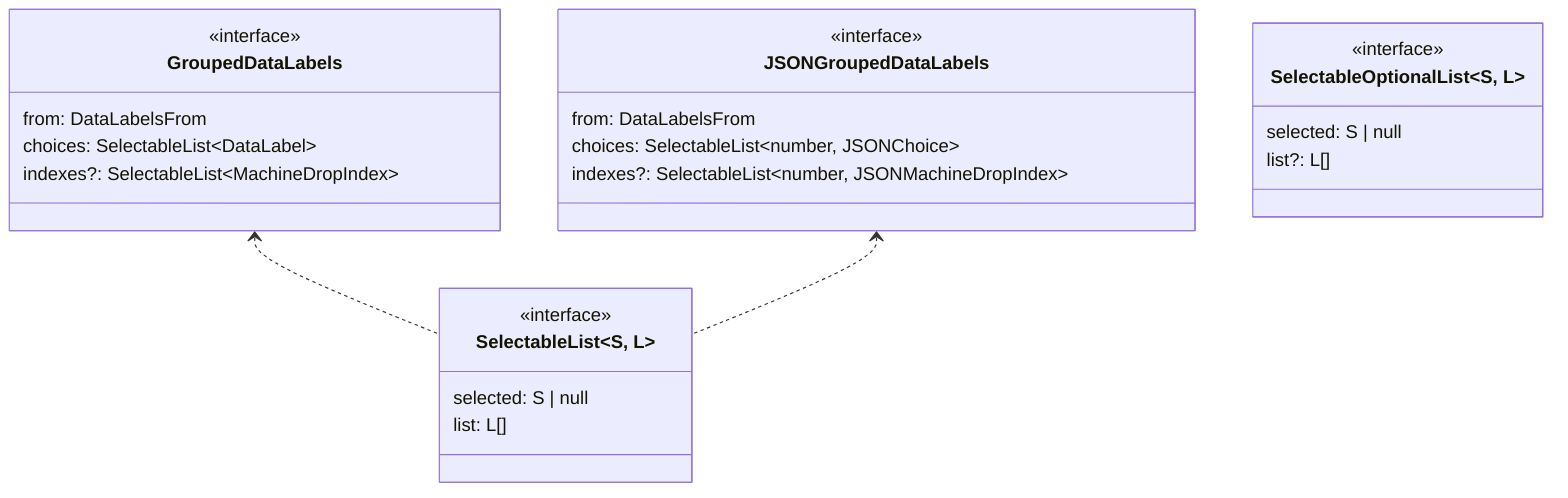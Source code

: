 classDiagram
class GroupedDataLabels {
  <<interface>>
  from: DataLabelsFrom
  choices: SelectableList#60;DataLabel#62;
  indexes?: SelectableList#60;MachineDropIndex#62;
}
GroupedDataLabels <.. SelectableList~S, L~


class JSONGroupedDataLabels {
  <<interface>>
  from: DataLabelsFrom
  choices: SelectableList#60;number, JSONChoice#62;
  indexes?: SelectableList#60;number, JSONMachineDropIndex#62;
}
JSONGroupedDataLabels <.. SelectableList~S, L~


class SelectableList~S, L~ {
  <<interface>>
  selected: S | null
  list: L[]
}



class SelectableOptionalList~S, L~ {
  <<interface>>
  selected: S | null
  list?: L[]
}
